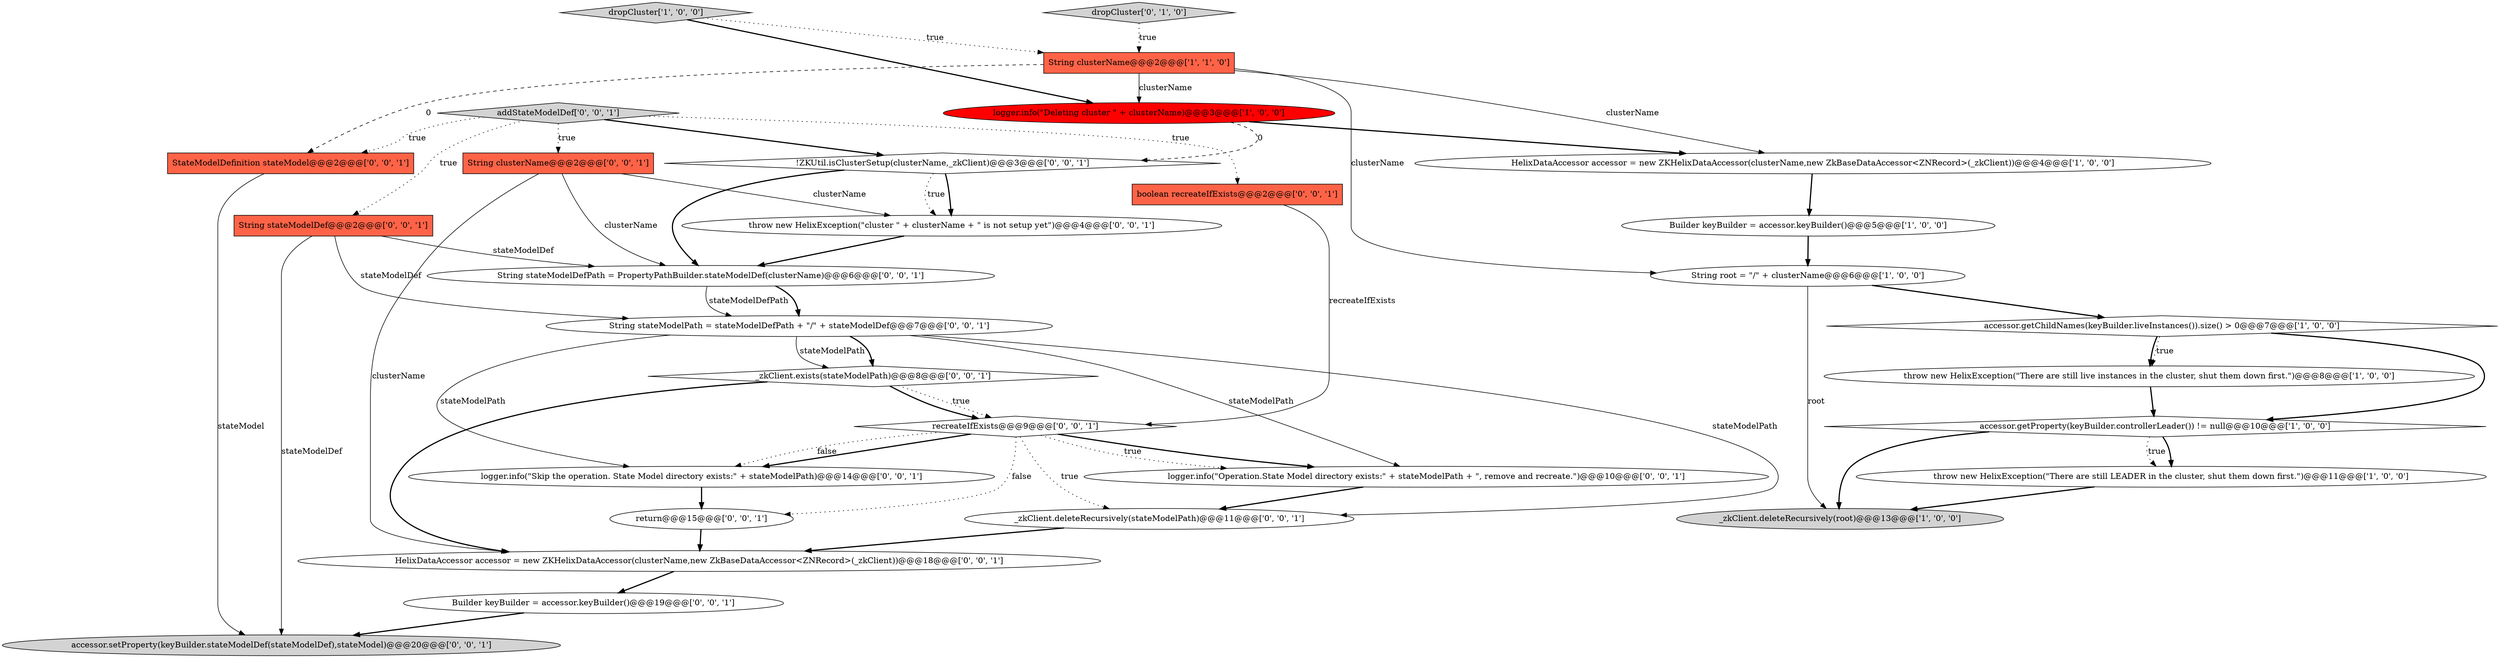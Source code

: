 digraph {
24 [style = filled, label = "boolean recreateIfExists@@@2@@@['0', '0', '1']", fillcolor = tomato, shape = box image = "AAA0AAABBB3BBB"];
3 [style = filled, label = "logger.info(\"Deleting cluster \" + clusterName)@@@3@@@['1', '0', '0']", fillcolor = red, shape = ellipse image = "AAA1AAABBB1BBB"];
4 [style = filled, label = "_zkClient.deleteRecursively(root)@@@13@@@['1', '0', '0']", fillcolor = lightgray, shape = ellipse image = "AAA0AAABBB1BBB"];
25 [style = filled, label = "StateModelDefinition stateModel@@@2@@@['0', '0', '1']", fillcolor = tomato, shape = box image = "AAA0AAABBB3BBB"];
15 [style = filled, label = "!ZKUtil.isClusterSetup(clusterName,_zkClient)@@@3@@@['0', '0', '1']", fillcolor = white, shape = diamond image = "AAA0AAABBB3BBB"];
8 [style = filled, label = "throw new HelixException(\"There are still LEADER in the cluster, shut them down first.\")@@@11@@@['1', '0', '0']", fillcolor = white, shape = ellipse image = "AAA0AAABBB1BBB"];
13 [style = filled, label = "throw new HelixException(\"cluster \" + clusterName + \" is not setup yet\")@@@4@@@['0', '0', '1']", fillcolor = white, shape = ellipse image = "AAA0AAABBB3BBB"];
5 [style = filled, label = "Builder keyBuilder = accessor.keyBuilder()@@@5@@@['1', '0', '0']", fillcolor = white, shape = ellipse image = "AAA0AAABBB1BBB"];
1 [style = filled, label = "accessor.getProperty(keyBuilder.controllerLeader()) != null@@@10@@@['1', '0', '0']", fillcolor = white, shape = diamond image = "AAA0AAABBB1BBB"];
11 [style = filled, label = "dropCluster['0', '1', '0']", fillcolor = lightgray, shape = diamond image = "AAA0AAABBB2BBB"];
18 [style = filled, label = "Builder keyBuilder = accessor.keyBuilder()@@@19@@@['0', '0', '1']", fillcolor = white, shape = ellipse image = "AAA0AAABBB3BBB"];
28 [style = filled, label = "logger.info(\"Skip the operation. State Model directory exists:\" + stateModelPath)@@@14@@@['0', '0', '1']", fillcolor = white, shape = ellipse image = "AAA0AAABBB3BBB"];
0 [style = filled, label = "throw new HelixException(\"There are still live instances in the cluster, shut them down first.\")@@@8@@@['1', '0', '0']", fillcolor = white, shape = ellipse image = "AAA0AAABBB1BBB"];
23 [style = filled, label = "HelixDataAccessor accessor = new ZKHelixDataAccessor(clusterName,new ZkBaseDataAccessor<ZNRecord>(_zkClient))@@@18@@@['0', '0', '1']", fillcolor = white, shape = ellipse image = "AAA0AAABBB3BBB"];
17 [style = filled, label = "accessor.setProperty(keyBuilder.stateModelDef(stateModelDef),stateModel)@@@20@@@['0', '0', '1']", fillcolor = lightgray, shape = ellipse image = "AAA0AAABBB3BBB"];
6 [style = filled, label = "HelixDataAccessor accessor = new ZKHelixDataAccessor(clusterName,new ZkBaseDataAccessor<ZNRecord>(_zkClient))@@@4@@@['1', '0', '0']", fillcolor = white, shape = ellipse image = "AAA0AAABBB1BBB"];
20 [style = filled, label = "recreateIfExists@@@9@@@['0', '0', '1']", fillcolor = white, shape = diamond image = "AAA0AAABBB3BBB"];
14 [style = filled, label = "String stateModelDefPath = PropertyPathBuilder.stateModelDef(clusterName)@@@6@@@['0', '0', '1']", fillcolor = white, shape = ellipse image = "AAA0AAABBB3BBB"];
7 [style = filled, label = "String root = \"/\" + clusterName@@@6@@@['1', '0', '0']", fillcolor = white, shape = ellipse image = "AAA0AAABBB1BBB"];
22 [style = filled, label = "logger.info(\"Operation.State Model directory exists:\" + stateModelPath + \", remove and recreate.\")@@@10@@@['0', '0', '1']", fillcolor = white, shape = ellipse image = "AAA0AAABBB3BBB"];
2 [style = filled, label = "dropCluster['1', '0', '0']", fillcolor = lightgray, shape = diamond image = "AAA0AAABBB1BBB"];
29 [style = filled, label = "String stateModelPath = stateModelDefPath + \"/\" + stateModelDef@@@7@@@['0', '0', '1']", fillcolor = white, shape = ellipse image = "AAA0AAABBB3BBB"];
9 [style = filled, label = "accessor.getChildNames(keyBuilder.liveInstances()).size() > 0@@@7@@@['1', '0', '0']", fillcolor = white, shape = diamond image = "AAA0AAABBB1BBB"];
10 [style = filled, label = "String clusterName@@@2@@@['1', '1', '0']", fillcolor = tomato, shape = box image = "AAA0AAABBB1BBB"];
27 [style = filled, label = "_zkClient.exists(stateModelPath)@@@8@@@['0', '0', '1']", fillcolor = white, shape = diamond image = "AAA0AAABBB3BBB"];
16 [style = filled, label = "return@@@15@@@['0', '0', '1']", fillcolor = white, shape = ellipse image = "AAA0AAABBB3BBB"];
19 [style = filled, label = "String clusterName@@@2@@@['0', '0', '1']", fillcolor = tomato, shape = box image = "AAA0AAABBB3BBB"];
12 [style = filled, label = "_zkClient.deleteRecursively(stateModelPath)@@@11@@@['0', '0', '1']", fillcolor = white, shape = ellipse image = "AAA0AAABBB3BBB"];
26 [style = filled, label = "addStateModelDef['0', '0', '1']", fillcolor = lightgray, shape = diamond image = "AAA0AAABBB3BBB"];
21 [style = filled, label = "String stateModelDef@@@2@@@['0', '0', '1']", fillcolor = tomato, shape = box image = "AAA0AAABBB3BBB"];
2->10 [style = dotted, label="true"];
1->4 [style = bold, label=""];
29->12 [style = solid, label="stateModelPath"];
15->13 [style = bold, label=""];
9->0 [style = dotted, label="true"];
1->8 [style = bold, label=""];
9->0 [style = bold, label=""];
15->14 [style = bold, label=""];
10->6 [style = solid, label="clusterName"];
26->25 [style = dotted, label="true"];
11->10 [style = dotted, label="true"];
2->3 [style = bold, label=""];
21->14 [style = solid, label="stateModelDef"];
20->28 [style = bold, label=""];
20->16 [style = dotted, label="false"];
18->17 [style = bold, label=""];
3->6 [style = bold, label=""];
19->14 [style = solid, label="clusterName"];
26->19 [style = dotted, label="true"];
24->20 [style = solid, label="recreateIfExists"];
10->7 [style = solid, label="clusterName"];
25->17 [style = solid, label="stateModel"];
29->27 [style = solid, label="stateModelPath"];
16->23 [style = bold, label=""];
29->22 [style = solid, label="stateModelPath"];
28->16 [style = bold, label=""];
21->29 [style = solid, label="stateModelDef"];
20->22 [style = bold, label=""];
15->13 [style = dotted, label="true"];
7->4 [style = solid, label="root"];
7->9 [style = bold, label=""];
29->27 [style = bold, label=""];
6->5 [style = bold, label=""];
19->13 [style = solid, label="clusterName"];
27->20 [style = dotted, label="true"];
0->1 [style = bold, label=""];
22->12 [style = bold, label=""];
26->21 [style = dotted, label="true"];
26->24 [style = dotted, label="true"];
19->23 [style = solid, label="clusterName"];
26->15 [style = bold, label=""];
1->8 [style = dotted, label="true"];
14->29 [style = bold, label=""];
3->15 [style = dashed, label="0"];
21->17 [style = solid, label="stateModelDef"];
5->7 [style = bold, label=""];
27->23 [style = bold, label=""];
12->23 [style = bold, label=""];
20->12 [style = dotted, label="true"];
20->22 [style = dotted, label="true"];
20->28 [style = dotted, label="false"];
14->29 [style = solid, label="stateModelDefPath"];
8->4 [style = bold, label=""];
9->1 [style = bold, label=""];
13->14 [style = bold, label=""];
27->20 [style = bold, label=""];
10->3 [style = solid, label="clusterName"];
23->18 [style = bold, label=""];
10->25 [style = dashed, label="0"];
29->28 [style = solid, label="stateModelPath"];
}
